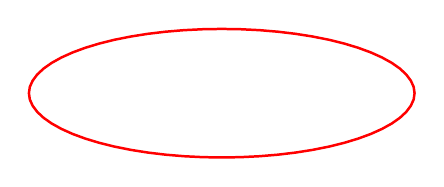 \begin{tikzpicture}[scale=0.6]

\begin{axis}[
  xmin = -3.1,
  xmax = 3.1,
  ymin = -1.1,
  ymax = 1.1,
  scale only axis,
  axis equal image,
  hide axis,
  ]

\addplot [mark=none,red,line width=1.5] table{
3.0e+00 0.0e+00
2.986e+00 9.802e-02
2.942e+00 1.951e-01
2.871e+00 2.903e-01
2.772e+00 3.827e-01
2.646e+00 4.714e-01
2.494e+00 5.556e-01
2.319e+00 6.344e-01
2.121e+00 7.071e-01
1.903e+00 7.73e-01
1.667e+00 8.315e-01
1.414e+00 8.819e-01
1.148e+00 9.239e-01
8.709e-01 9.569e-01
5.853e-01 9.808e-01
2.941e-01 9.952e-01
1.837e-16 1.0e+00
-2.941e-01 9.952e-01
-5.853e-01 9.808e-01
-8.709e-01 9.569e-01
-1.148e+00 9.239e-01
-1.414e+00 8.819e-01
-1.667e+00 8.315e-01
-1.903e+00 7.73e-01
-2.121e+00 7.071e-01
-2.319e+00 6.344e-01
-2.494e+00 5.556e-01
-2.646e+00 4.714e-01
-2.772e+00 3.827e-01
-2.871e+00 2.903e-01
-2.942e+00 1.951e-01
-2.986e+00 9.802e-02
-3.0e+00 1.225e-16
-2.986e+00 -9.802e-02
-2.942e+00 -1.951e-01
-2.871e+00 -2.903e-01
-2.772e+00 -3.827e-01
-2.646e+00 -4.714e-01
-2.494e+00 -5.556e-01
-2.319e+00 -6.344e-01
-2.121e+00 -7.071e-01
-1.903e+00 -7.73e-01
-1.667e+00 -8.315e-01
-1.414e+00 -8.819e-01
-1.148e+00 -9.239e-01
-8.709e-01 -9.569e-01
-5.853e-01 -9.808e-01
-2.941e-01 -9.952e-01
-5.511e-16 -1.0e+00
2.941e-01 -9.952e-01
5.853e-01 -9.808e-01
8.709e-01 -9.569e-01
1.148e+00 -9.239e-01
1.414e+00 -8.819e-01
1.667e+00 -8.315e-01
1.903e+00 -7.73e-01
2.121e+00 -7.071e-01
2.319e+00 -6.344e-01
2.494e+00 -5.556e-01
2.646e+00 -4.714e-01
2.772e+00 -3.827e-01
2.871e+00 -2.903e-01
2.942e+00 -1.951e-01
2.986e+00 -9.802e-02
3.0e+00 0.0e+00
};

\end{axis}


\end{tikzpicture}

